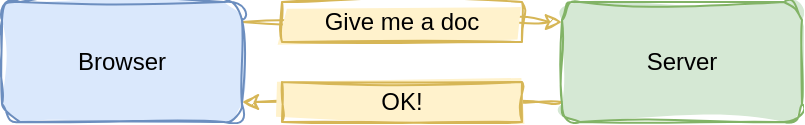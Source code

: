 <mxfile>
    <diagram id="LNM6P5PzcX6RtV_x82l9" name="Page-1">
        <mxGraphModel dx="863" dy="337" grid="1" gridSize="10" guides="1" tooltips="1" connect="1" arrows="1" fold="1" page="1" pageScale="1" pageWidth="850" pageHeight="1100" math="0" shadow="0">
            <root>
                <mxCell id="0"/>
                <mxCell id="1" parent="0"/>
                <mxCell id="4" style="edgeStyle=orthogonalEdgeStyle;html=1;sketch=1;curveFitting=1;jiggle=2;fillColor=#fff2cc;strokeColor=#d6b656;" parent="1" source="2" target="3" edge="1">
                    <mxGeometry relative="1" as="geometry">
                        <Array as="points">
                            <mxPoint x="320" y="170"/>
                            <mxPoint x="320" y="170"/>
                        </Array>
                    </mxGeometry>
                </mxCell>
                <mxCell id="2" value="Browser" style="rounded=1;whiteSpace=wrap;html=1;sketch=1;curveFitting=1;jiggle=2;fillColor=#dae8fc;strokeColor=#6c8ebf;fillStyle=solid;" parent="1" vertex="1">
                    <mxGeometry x="80" y="160" width="120" height="60" as="geometry"/>
                </mxCell>
                <mxCell id="6" style="edgeStyle=orthogonalEdgeStyle;html=1;sketch=1;curveFitting=1;jiggle=2;fillColor=#fff2cc;strokeColor=#d6b656;" parent="1" source="3" target="2" edge="1">
                    <mxGeometry relative="1" as="geometry">
                        <Array as="points">
                            <mxPoint x="320" y="210"/>
                            <mxPoint x="320" y="210"/>
                        </Array>
                    </mxGeometry>
                </mxCell>
                <mxCell id="3" value="Server" style="rounded=1;whiteSpace=wrap;html=1;sketch=1;curveFitting=1;jiggle=2;fillColor=#d5e8d4;strokeColor=#82b366;fillStyle=solid;" parent="1" vertex="1">
                    <mxGeometry x="360" y="160" width="120" height="60" as="geometry"/>
                </mxCell>
                <mxCell id="7" value="Give me a doc" style="rounded=0;whiteSpace=wrap;html=1;sketch=1;curveFitting=1;jiggle=2;fillColor=#fff2cc;strokeColor=#d6b656;fillStyle=solid;" parent="1" vertex="1">
                    <mxGeometry x="220" y="160" width="120" height="20" as="geometry"/>
                </mxCell>
                <mxCell id="8" value="OK!" style="rounded=0;whiteSpace=wrap;html=1;sketch=1;curveFitting=1;jiggle=2;fillColor=#fff2cc;strokeColor=#d6b656;fillStyle=solid;" parent="1" vertex="1">
                    <mxGeometry x="220" y="200" width="120" height="20" as="geometry"/>
                </mxCell>
            </root>
        </mxGraphModel>
    </diagram>
    <diagram id="VgODFHdBfnJpJ36eYc-t" name="Page-2">
        <mxGraphModel dx="1713" dy="337" grid="1" gridSize="10" guides="1" tooltips="1" connect="1" arrows="1" fold="1" page="1" pageScale="1" pageWidth="850" pageHeight="1100" math="0" shadow="0">
            <root>
                <mxCell id="0"/>
                <mxCell id="1" parent="0"/>
                <mxCell id="WkQnjWxLYktoWhpxMdoD-39" value="Render Thread" style="rounded=1;whiteSpace=wrap;html=1;sketch=1;curveFitting=1;jiggle=2;fillColor=#dae8fc;strokeColor=#6c8ebf;fillStyle=solid;verticalAlign=top;" parent="1" vertex="1">
                    <mxGeometry x="150" y="449.97" width="330" height="160.03" as="geometry"/>
                </mxCell>
                <mxCell id="WkQnjWxLYktoWhpxMdoD-68" value="UI Thread" style="rounded=1;whiteSpace=wrap;html=1;sketch=1;curveFitting=1;jiggle=2;fillColor=#dae8fc;strokeColor=#6c8ebf;fillStyle=solid;verticalAlign=top;" parent="1" vertex="1">
                    <mxGeometry y="455" width="96.41" height="70" as="geometry"/>
                </mxCell>
                <mxCell id="WkQnjWxLYktoWhpxMdoD-71" style="edgeStyle=orthogonalEdgeStyle;curved=1;sketch=1;html=1;endArrow=classic;endFill=1;fillColor=#fff2cc;strokeColor=#d6b656;" parent="1" source="WkQnjWxLYktoWhpxMdoD-70" target="WkQnjWxLYktoWhpxMdoD-85" edge="1">
                    <mxGeometry relative="1" as="geometry"/>
                </mxCell>
                <mxCell id="WkQnjWxLYktoWhpxMdoD-74" value="" style="group;fillColor=#f5f5f5;strokeColor=#666666;sketch=1;curveFitting=1;jiggle=2;rounded=1;fontColor=#333333;fillStyle=solid;" parent="1" vertex="1" connectable="0">
                    <mxGeometry x="320" y="490" width="90" height="100" as="geometry"/>
                </mxCell>
                <mxCell id="WkQnjWxLYktoWhpxMdoD-70" value="" style="rounded=1;whiteSpace=wrap;html=1;sketch=1;curveFitting=1;jiggle=2;fillColor=none;strokeColor=none;fillStyle=solid;container=0;" parent="WkQnjWxLYktoWhpxMdoD-74" vertex="1">
                    <mxGeometry width="90" height="100" as="geometry"/>
                </mxCell>
                <mxCell id="WkQnjWxLYktoWhpxMdoD-49" value="" style="ellipse;whiteSpace=wrap;html=1;rounded=1;sketch=1;fillStyle=solid;fillColor=#dae8fc;strokeColor=#6c8ebf;container=0;" parent="WkQnjWxLYktoWhpxMdoD-74" vertex="1">
                    <mxGeometry x="60" y="10" width="10" height="10" as="geometry"/>
                </mxCell>
                <mxCell id="WkQnjWxLYktoWhpxMdoD-50" value="" style="ellipse;whiteSpace=wrap;html=1;rounded=1;sketch=1;fillStyle=solid;fillColor=#dae8fc;strokeColor=#6c8ebf;container=0;" parent="WkQnjWxLYktoWhpxMdoD-74" vertex="1">
                    <mxGeometry x="40" y="35" width="10" height="10" as="geometry"/>
                </mxCell>
                <mxCell id="WkQnjWxLYktoWhpxMdoD-51" style="sketch=1;html=1;endArrow=none;endFill=0;fillColor=#dae8fc;strokeColor=#6c8ebf;" parent="WkQnjWxLYktoWhpxMdoD-74" source="WkQnjWxLYktoWhpxMdoD-49" target="WkQnjWxLYktoWhpxMdoD-50" edge="1">
                    <mxGeometry relative="1" as="geometry">
                        <mxPoint x="40" y="40" as="targetPoint"/>
                    </mxGeometry>
                </mxCell>
                <mxCell id="WkQnjWxLYktoWhpxMdoD-52" value="" style="ellipse;whiteSpace=wrap;html=1;rounded=1;sketch=1;fillStyle=solid;fillColor=#dae8fc;strokeColor=#6c8ebf;container=0;" parent="WkQnjWxLYktoWhpxMdoD-74" vertex="1">
                    <mxGeometry x="70" y="35" width="10" height="10" as="geometry"/>
                </mxCell>
                <mxCell id="WkQnjWxLYktoWhpxMdoD-53" style="edgeStyle=none;sketch=1;html=1;endArrow=none;endFill=0;fillColor=#dae8fc;strokeColor=#6c8ebf;" parent="WkQnjWxLYktoWhpxMdoD-74" source="WkQnjWxLYktoWhpxMdoD-49" target="WkQnjWxLYktoWhpxMdoD-52" edge="1">
                    <mxGeometry relative="1" as="geometry"/>
                </mxCell>
                <mxCell id="WkQnjWxLYktoWhpxMdoD-54" value="" style="ellipse;whiteSpace=wrap;html=1;rounded=1;sketch=1;fillStyle=solid;fillColor=#dae8fc;strokeColor=#6c8ebf;container=0;" parent="WkQnjWxLYktoWhpxMdoD-74" vertex="1">
                    <mxGeometry x="50" y="60" width="10" height="10" as="geometry"/>
                </mxCell>
                <mxCell id="WkQnjWxLYktoWhpxMdoD-55" style="edgeStyle=none;sketch=1;html=1;endArrow=none;endFill=0;fillColor=#dae8fc;strokeColor=#6c8ebf;" parent="WkQnjWxLYktoWhpxMdoD-74" source="WkQnjWxLYktoWhpxMdoD-50" target="WkQnjWxLYktoWhpxMdoD-54" edge="1">
                    <mxGeometry relative="1" as="geometry"/>
                </mxCell>
                <mxCell id="WkQnjWxLYktoWhpxMdoD-56" value="" style="ellipse;whiteSpace=wrap;html=1;rounded=1;sketch=1;fillStyle=solid;fillColor=#dae8fc;strokeColor=#6c8ebf;container=0;" parent="WkQnjWxLYktoWhpxMdoD-74" vertex="1">
                    <mxGeometry x="20" y="60" width="10" height="10" as="geometry"/>
                </mxCell>
                <mxCell id="WkQnjWxLYktoWhpxMdoD-57" style="edgeStyle=none;sketch=1;html=1;endArrow=none;endFill=0;fillColor=#dae8fc;strokeColor=#6c8ebf;" parent="WkQnjWxLYktoWhpxMdoD-74" source="WkQnjWxLYktoWhpxMdoD-50" target="WkQnjWxLYktoWhpxMdoD-56" edge="1">
                    <mxGeometry relative="1" as="geometry"/>
                </mxCell>
                <mxCell id="WkQnjWxLYktoWhpxMdoD-58" value="" style="ellipse;whiteSpace=wrap;html=1;rounded=1;sketch=1;fillStyle=solid;fillColor=#dae8fc;strokeColor=#6c8ebf;container=0;" parent="WkQnjWxLYktoWhpxMdoD-74" vertex="1">
                    <mxGeometry x="70" y="80" width="10" height="10" as="geometry"/>
                </mxCell>
                <mxCell id="WkQnjWxLYktoWhpxMdoD-59" style="edgeStyle=none;sketch=1;html=1;endArrow=none;endFill=0;fillColor=#dae8fc;strokeColor=#6c8ebf;" parent="WkQnjWxLYktoWhpxMdoD-74" source="WkQnjWxLYktoWhpxMdoD-54" target="WkQnjWxLYktoWhpxMdoD-58" edge="1">
                    <mxGeometry relative="1" as="geometry"/>
                </mxCell>
                <mxCell id="WkQnjWxLYktoWhpxMdoD-60" value="" style="ellipse;whiteSpace=wrap;html=1;rounded=1;sketch=1;fillStyle=solid;fillColor=#dae8fc;strokeColor=#6c8ebf;container=0;" parent="WkQnjWxLYktoWhpxMdoD-74" vertex="1">
                    <mxGeometry x="40" y="80" width="10" height="10" as="geometry"/>
                </mxCell>
                <mxCell id="WkQnjWxLYktoWhpxMdoD-61" style="edgeStyle=none;sketch=1;html=1;endArrow=none;endFill=0;fillColor=#dae8fc;strokeColor=#6c8ebf;" parent="WkQnjWxLYktoWhpxMdoD-74" source="WkQnjWxLYktoWhpxMdoD-56" target="WkQnjWxLYktoWhpxMdoD-60" edge="1">
                    <mxGeometry relative="1" as="geometry"/>
                </mxCell>
                <mxCell id="WkQnjWxLYktoWhpxMdoD-62" value="" style="ellipse;whiteSpace=wrap;html=1;rounded=1;sketch=1;fillStyle=solid;fillColor=#dae8fc;strokeColor=#6c8ebf;container=0;" parent="WkQnjWxLYktoWhpxMdoD-74" vertex="1">
                    <mxGeometry x="10" y="80" width="10" height="10" as="geometry"/>
                </mxCell>
                <mxCell id="WkQnjWxLYktoWhpxMdoD-63" style="edgeStyle=none;sketch=1;html=1;endArrow=none;endFill=0;fillColor=#dae8fc;strokeColor=#6c8ebf;" parent="WkQnjWxLYktoWhpxMdoD-74" source="WkQnjWxLYktoWhpxMdoD-56" target="WkQnjWxLYktoWhpxMdoD-62" edge="1">
                    <mxGeometry relative="1" as="geometry"/>
                </mxCell>
                <mxCell id="WkQnjWxLYktoWhpxMdoD-78" style="edgeStyle=orthogonalEdgeStyle;curved=1;sketch=1;html=1;endArrow=classic;endFill=1;fillColor=#fff2cc;strokeColor=#d6b656;" parent="1" source="WkQnjWxLYktoWhpxMdoD-77" target="WkQnjWxLYktoWhpxMdoD-115" edge="1">
                    <mxGeometry relative="1" as="geometry">
                        <mxPoint x="510" y="375" as="targetPoint"/>
                    </mxGeometry>
                </mxCell>
                <mxCell id="WkQnjWxLYktoWhpxMdoD-77" value="" style="shape=umlActor;verticalLabelPosition=bottom;verticalAlign=top;html=1;outlineConnect=0;rounded=1;sketch=1;fillStyle=solid;strokeColor=#b85450;fillColor=#f8cecc;" parent="1" vertex="1">
                    <mxGeometry x="-60" y="462.5" width="30" height="60" as="geometry"/>
                </mxCell>
                <mxCell id="WkQnjWxLYktoWhpxMdoD-38" style="edgeStyle=orthogonalEdgeStyle;sketch=1;html=1;endArrow=classic;endFill=1;curved=1;fillColor=#e1d5e7;strokeColor=#9673a6;strokeWidth=2;" parent="1" source="WkQnjWxLYktoWhpxMdoD-39" target="WkQnjWxLYktoWhpxMdoD-39" edge="1">
                    <mxGeometry relative="1" as="geometry">
                        <Array as="points">
                            <mxPoint x="510" y="480"/>
                            <mxPoint x="510" y="420"/>
                            <mxPoint x="440" y="420"/>
                        </Array>
                        <mxPoint x="332.5" y="659.97" as="sourcePoint"/>
                        <mxPoint x="502.5" y="519.97" as="targetPoint"/>
                    </mxGeometry>
                </mxCell>
                <mxCell id="WkQnjWxLYktoWhpxMdoD-75" style="edgeStyle=orthogonalEdgeStyle;curved=1;sketch=1;html=1;endArrow=classic;endFill=1;fillColor=#fff2cc;strokeColor=#d6b656;" parent="1" source="WkQnjWxLYktoWhpxMdoD-115" target="WkQnjWxLYktoWhpxMdoD-82" edge="1">
                    <mxGeometry relative="1" as="geometry">
                        <Array as="points">
                            <mxPoint x="120" y="500"/>
                            <mxPoint x="120" y="560"/>
                        </Array>
                    </mxGeometry>
                </mxCell>
                <mxCell id="WkQnjWxLYktoWhpxMdoD-84" style="edgeStyle=orthogonalEdgeStyle;curved=1;sketch=1;html=1;endArrow=classic;endFill=1;fillColor=#fff2cc;strokeColor=#d6b656;" parent="1" source="WkQnjWxLYktoWhpxMdoD-82" target="WkQnjWxLYktoWhpxMdoD-70" edge="1">
                    <mxGeometry relative="1" as="geometry"/>
                </mxCell>
                <mxCell id="WkQnjWxLYktoWhpxMdoD-82" value="" style="shape=cylinder3;whiteSpace=wrap;html=1;boundedLbl=1;backgroundOutline=1;size=15;rounded=1;fillStyle=solid;fillColor=#d5e8d4;rotation=-90;sketch=1;curveFitting=1;jiggle=2;strokeColor=#82b366;" parent="1" vertex="1">
                    <mxGeometry x="206.58" y="476.55" width="45" height="126.87" as="geometry"/>
                </mxCell>
                <mxCell id="WkQnjWxLYktoWhpxMdoD-83" value="Queue" style="rounded=0;whiteSpace=wrap;html=1;sketch=1;fillStyle=solid;fillColor=#d5e8d4;strokeColor=none;" parent="1" vertex="1">
                    <mxGeometry x="200" y="525" width="80" height="30" as="geometry"/>
                </mxCell>
                <mxCell id="WkQnjWxLYktoWhpxMdoD-85" value="GPU Thread" style="rounded=1;whiteSpace=wrap;html=1;sketch=1;curveFitting=1;jiggle=2;fillColor=#dae8fc;strokeColor=#6c8ebf;fillStyle=solid;verticalAlign=middle;" parent="1" vertex="1">
                    <mxGeometry x="530" y="519.98" width="90" height="40" as="geometry"/>
                </mxCell>
                <mxCell id="WkQnjWxLYktoWhpxMdoD-65" value="Render" style="rounded=1;whiteSpace=wrap;html=1;sketch=1;fillStyle=solid;fillColor=#fff2cc;strokeColor=#d6b656;" parent="1" vertex="1">
                    <mxGeometry x="430" y="530" width="75" height="20" as="geometry"/>
                </mxCell>
                <mxCell id="WkQnjWxLYktoWhpxMdoD-94" style="edgeStyle=orthogonalEdgeStyle;sketch=1;html=1;endArrow=classic;endFill=1;curved=1;fillColor=#e1d5e7;strokeColor=#9673a6;strokeWidth=2;" parent="1" source="WkQnjWxLYktoWhpxMdoD-85" target="WkQnjWxLYktoWhpxMdoD-85" edge="1">
                    <mxGeometry relative="1" as="geometry">
                        <Array as="points">
                            <mxPoint x="630" y="540"/>
                            <mxPoint x="630" y="500"/>
                            <mxPoint x="590" y="500"/>
                        </Array>
                        <mxPoint x="590" y="549.98" as="sourcePoint"/>
                        <mxPoint x="550" y="519.95" as="targetPoint"/>
                    </mxGeometry>
                </mxCell>
                <mxCell id="WkQnjWxLYktoWhpxMdoD-115" value="event" style="rounded=1;whiteSpace=wrap;html=1;sketch=1;fillStyle=solid;fillColor=#f5f5f5;strokeColor=#666666;fontColor=#333333;" parent="1" vertex="1">
                    <mxGeometry x="16.41" y="482.5" width="71.88" height="20" as="geometry"/>
                </mxCell>
                <mxCell id="WkQnjWxLYktoWhpxMdoD-118" value="task" style="rounded=1;whiteSpace=wrap;html=1;sketch=1;fillStyle=solid;fillColor=#f5f5f5;strokeColor=#666666;fontColor=#333333;" parent="1" vertex="1">
                    <mxGeometry x="174.39" y="550" width="32.19" height="20" as="geometry"/>
                </mxCell>
                <mxCell id="WkQnjWxLYktoWhpxMdoD-120" value="task" style="rounded=1;whiteSpace=wrap;html=1;sketch=1;fillStyle=solid;fillColor=#f5f5f5;strokeColor=#666666;fontColor=#333333;" parent="1" vertex="1">
                    <mxGeometry x="212.98" y="550" width="32.19" height="20" as="geometry"/>
                </mxCell>
                <mxCell id="WkQnjWxLYktoWhpxMdoD-121" value="task" style="rounded=1;whiteSpace=wrap;html=1;sketch=1;fillStyle=solid;fillColor=#f5f5f5;strokeColor=#666666;fontColor=#333333;" parent="1" vertex="1">
                    <mxGeometry x="251.58" y="550" width="32.19" height="20" as="geometry"/>
                </mxCell>
                <mxCell id="WkQnjWxLYktoWhpxMdoD-122" value="Network Thread" style="rounded=1;whiteSpace=wrap;html=1;sketch=1;curveFitting=1;jiggle=2;fillColor=#dae8fc;strokeColor=#6c8ebf;fillStyle=solid;verticalAlign=top;" parent="1" vertex="1">
                    <mxGeometry x="-13.05" y="565.0" width="122.5" height="60" as="geometry"/>
                </mxCell>
                <mxCell id="WkQnjWxLYktoWhpxMdoD-123" value="event" style="rounded=1;whiteSpace=wrap;html=1;sketch=1;fillStyle=solid;fillColor=#f5f5f5;strokeColor=#666666;fontColor=#333333;" parent="1" vertex="1">
                    <mxGeometry x="-2.74" y="594.97" width="102.19" height="20" as="geometry"/>
                </mxCell>
                <mxCell id="WkQnjWxLYktoWhpxMdoD-124" style="edgeStyle=orthogonalEdgeStyle;curved=1;sketch=1;html=1;strokeWidth=1;endArrow=classic;endFill=1;fillColor=#fff2cc;strokeColor=#d6b656;" parent="1" source="WkQnjWxLYktoWhpxMdoD-123" target="WkQnjWxLYktoWhpxMdoD-82" edge="1">
                    <mxGeometry relative="1" as="geometry">
                        <Array as="points">
                            <mxPoint x="130" y="610"/>
                            <mxPoint x="130" y="560"/>
                        </Array>
                    </mxGeometry>
                </mxCell>
                <mxCell id="WkQnjWxLYktoWhpxMdoD-127" style="edgeStyle=orthogonalEdgeStyle;sketch=1;html=1;endArrow=classic;endFill=1;curved=1;fillColor=#e1d5e7;strokeColor=#9673a6;strokeWidth=2;" parent="1" source="WkQnjWxLYktoWhpxMdoD-68" target="WkQnjWxLYktoWhpxMdoD-68" edge="1">
                    <mxGeometry relative="1" as="geometry">
                        <Array as="points">
                            <mxPoint x="120" y="483"/>
                            <mxPoint x="120" y="430"/>
                            <mxPoint x="60" y="430"/>
                        </Array>
                        <mxPoint x="100" y="482.5" as="sourcePoint"/>
                        <mxPoint x="60" y="452.47" as="targetPoint"/>
                    </mxGeometry>
                </mxCell>
                <mxCell id="WkQnjWxLYktoWhpxMdoD-128" style="edgeStyle=orthogonalEdgeStyle;sketch=1;html=1;endArrow=classic;endFill=1;curved=1;fillColor=#e1d5e7;strokeColor=#9673a6;strokeWidth=2;" parent="1" source="WkQnjWxLYktoWhpxMdoD-122" target="WkQnjWxLYktoWhpxMdoD-122" edge="1">
                    <mxGeometry relative="1" as="geometry">
                        <Array as="points">
                            <mxPoint x="120" y="580"/>
                            <mxPoint x="120" y="542"/>
                            <mxPoint x="80" y="542"/>
                        </Array>
                        <mxPoint x="96.41" y="594.97" as="sourcePoint"/>
                        <mxPoint x="60" y="566.97" as="targetPoint"/>
                    </mxGeometry>
                </mxCell>
            </root>
        </mxGraphModel>
    </diagram>
    <diagram id="T4AhUFLhOno82xi8LcD4" name="Page-3">
        <mxGraphModel dx="595" dy="232" grid="1" gridSize="10" guides="1" tooltips="1" connect="1" arrows="1" fold="1" page="1" pageScale="1" pageWidth="850" pageHeight="1100" math="0" shadow="0">
            <root>
                <mxCell id="0"/>
                <mxCell id="1" parent="0"/>
                <mxCell id="P5WHXRzJVsFPviINSVoN-2" value="Browser" style="rounded=1;whiteSpace=wrap;html=1;sketch=1;curveFitting=1;jiggle=2;fillColor=#dae8fc;strokeColor=#6c8ebf;fillStyle=solid;" parent="1" vertex="1">
                    <mxGeometry x="80" y="160" width="120" height="60" as="geometry"/>
                </mxCell>
                <mxCell id="P5WHXRzJVsFPviINSVoN-4" value="Server" style="rounded=1;whiteSpace=wrap;html=1;sketch=1;curveFitting=1;jiggle=2;fillColor=#d5e8d4;strokeColor=#82b366;fillStyle=solid;verticalAlign=top;" parent="1" vertex="1">
                    <mxGeometry x="360" y="130" width="190" height="100" as="geometry"/>
                </mxCell>
                <mxCell id="P5WHXRzJVsFPviINSVoN-11" style="edgeStyle=orthogonalEdgeStyle;curved=1;sketch=1;html=1;strokeWidth=1;endArrow=classic;endFill=1;fillColor=#e1d5e7;strokeColor=#9673a6;" parent="1" source="P5WHXRzJVsFPviINSVoN-12" target="P5WHXRzJVsFPviINSVoN-7" edge="1">
                    <mxGeometry relative="1" as="geometry">
                        <Array as="points">
                            <mxPoint x="500" y="180"/>
                        </Array>
                    </mxGeometry>
                </mxCell>
                <mxCell id="P5WHXRzJVsFPviINSVoN-7" value="File System" style="rounded=1;whiteSpace=wrap;html=1;sketch=1;curveFitting=1;jiggle=2;fillColor=#d5e8d4;strokeColor=#82b366;fillStyle=solid;" parent="1" vertex="1">
                    <mxGeometry x="620" y="130" width="50" height="100" as="geometry"/>
                </mxCell>
                <mxCell id="P5WHXRzJVsFPviINSVoN-8" value="CGI" style="rounded=1;whiteSpace=wrap;html=1;sketch=1;curveFitting=1;jiggle=2;fillColor=#f5f5f5;strokeColor=#666666;fillStyle=solid;fontColor=#333333;" parent="1" vertex="1">
                    <mxGeometry x="370" y="150" width="40" height="75" as="geometry"/>
                </mxCell>
                <mxCell id="P5WHXRzJVsFPviINSVoN-1" style="edgeStyle=orthogonalEdgeStyle;html=1;sketch=1;curveFitting=1;jiggle=2;fillColor=#fff2cc;strokeColor=#d6b656;" parent="1" source="P5WHXRzJVsFPviINSVoN-2" target="P5WHXRzJVsFPviINSVoN-8" edge="1">
                    <mxGeometry relative="1" as="geometry">
                        <Array as="points">
                            <mxPoint x="360" y="170"/>
                            <mxPoint x="360" y="170"/>
                        </Array>
                    </mxGeometry>
                </mxCell>
                <mxCell id="P5WHXRzJVsFPviINSVoN-3" style="edgeStyle=orthogonalEdgeStyle;html=1;sketch=1;curveFitting=1;jiggle=2;fillColor=#fff2cc;strokeColor=#d6b656;" parent="1" source="P5WHXRzJVsFPviINSVoN-8" target="P5WHXRzJVsFPviINSVoN-2" edge="1">
                    <mxGeometry relative="1" as="geometry">
                        <Array as="points">
                            <mxPoint x="240" y="213"/>
                            <mxPoint x="240" y="213"/>
                        </Array>
                    </mxGeometry>
                </mxCell>
                <mxCell id="P5WHXRzJVsFPviINSVoN-9" style="edgeStyle=orthogonalEdgeStyle;curved=1;sketch=1;html=1;strokeWidth=1;endArrow=classic;endFill=1;fillColor=#e1d5e7;strokeColor=#9673a6;" parent="1" source="P5WHXRzJVsFPviINSVoN-8" target="P5WHXRzJVsFPviINSVoN-12" edge="1">
                    <mxGeometry relative="1" as="geometry">
                        <mxPoint x="450" y="250" as="targetPoint"/>
                        <Array as="points">
                            <mxPoint x="420" y="175"/>
                            <mxPoint x="420" y="175"/>
                        </Array>
                    </mxGeometry>
                </mxCell>
                <mxCell id="P5WHXRzJVsFPviINSVoN-6" value="OK!" style="rounded=0;whiteSpace=wrap;html=1;sketch=1;curveFitting=1;jiggle=2;fillColor=#fff2cc;strokeColor=#d6b656;fillStyle=solid;" parent="1" vertex="1">
                    <mxGeometry x="220" y="200" width="120" height="20" as="geometry"/>
                </mxCell>
                <mxCell id="P5WHXRzJVsFPviINSVoN-5" value="Give me a doc" style="rounded=0;whiteSpace=wrap;html=1;sketch=1;curveFitting=1;jiggle=2;fillColor=#fff2cc;strokeColor=#d6b656;fillStyle=solid;" parent="1" vertex="1">
                    <mxGeometry x="220" y="160" width="120" height="20" as="geometry"/>
                </mxCell>
                <mxCell id="P5WHXRzJVsFPviINSVoN-12" value="perl &lt;br&gt;c++&lt;br&gt;&amp;nbsp;java&lt;br&gt;&amp;nbsp;shell" style="rounded=1;whiteSpace=wrap;html=1;sketch=1;curveFitting=1;jiggle=2;fillColor=#f5f5f5;strokeColor=#666666;fillStyle=solid;fontColor=#333333;" parent="1" vertex="1">
                    <mxGeometry x="490" y="150" width="50" height="70" as="geometry"/>
                </mxCell>
                <mxCell id="GakJRxS2InnoLYVHhaYQ-1" value="exec" style="rounded=0;whiteSpace=wrap;html=1;sketch=1;curveFitting=1;jiggle=2;fillColor=#e1d5e7;strokeColor=#9673a6;fillStyle=solid;" vertex="1" parent="1">
                    <mxGeometry x="420" y="160" width="40" height="20" as="geometry"/>
                </mxCell>
                <mxCell id="GakJRxS2InnoLYVHhaYQ-3" style="edgeStyle=orthogonalEdgeStyle;curved=1;sketch=1;html=1;strokeWidth=1;endArrow=classic;endFill=1;fillColor=#e1d5e7;strokeColor=#9673a6;" edge="1" parent="1" source="P5WHXRzJVsFPviINSVoN-12" target="P5WHXRzJVsFPviINSVoN-8">
                    <mxGeometry relative="1" as="geometry">
                        <Array as="points">
                            <mxPoint x="450" y="200"/>
                            <mxPoint x="450" y="200"/>
                        </Array>
                        <mxPoint x="540" y="195" as="sourcePoint"/>
                        <mxPoint x="590" y="195" as="targetPoint"/>
                    </mxGeometry>
                </mxCell>
                <mxCell id="GakJRxS2InnoLYVHhaYQ-4" value="compose" style="rounded=0;whiteSpace=wrap;html=1;sketch=1;curveFitting=1;jiggle=2;fillColor=#e1d5e7;strokeColor=#9673a6;fillStyle=solid;" vertex="1" parent="1">
                    <mxGeometry x="425" y="190" width="55" height="20" as="geometry"/>
                </mxCell>
                <mxCell id="GakJRxS2InnoLYVHhaYQ-5" value="read" style="rounded=0;whiteSpace=wrap;html=1;sketch=1;curveFitting=1;jiggle=2;fillColor=#e1d5e7;strokeColor=#9673a6;fillStyle=solid;" vertex="1" parent="1">
                    <mxGeometry x="550" y="177.5" width="55" height="20" as="geometry"/>
                </mxCell>
            </root>
        </mxGraphModel>
    </diagram>
    <diagram id="yFNTWd3W0hQ-gUNkfXd4" name="Page-4">
        <mxGraphModel dx="863" dy="337" grid="1" gridSize="10" guides="1" tooltips="1" connect="1" arrows="1" fold="1" page="1" pageScale="1" pageWidth="850" pageHeight="1100" math="0" shadow="0">
            <root>
                <mxCell id="0"/>
                <mxCell id="1" parent="0"/>
                <mxCell id="kH616te_Trx6RcRLmQu2-1" value="Browser" style="rounded=1;whiteSpace=wrap;html=1;sketch=1;curveFitting=1;jiggle=2;fillColor=#dae8fc;strokeColor=#6c8ebf;fillStyle=solid;" parent="1" vertex="1">
                    <mxGeometry x="80" y="160" width="120" height="60" as="geometry"/>
                </mxCell>
                <mxCell id="kH616te_Trx6RcRLmQu2-2" value="Server" style="rounded=1;whiteSpace=wrap;html=1;sketch=1;curveFitting=1;jiggle=2;fillColor=#d5e8d4;strokeColor=#82b366;fillStyle=solid;verticalAlign=top;" parent="1" vertex="1">
                    <mxGeometry x="360" y="130" width="230" height="130" as="geometry"/>
                </mxCell>
                <mxCell id="3xOYpIA9WgBP4cpjj3es-1" style="edgeStyle=orthogonalEdgeStyle;html=1;sketch=1;curveFitting=1;jiggle=2;fillColor=#e1d5e7;strokeColor=#9673a6;" edge="1" parent="1" source="kH616te_Trx6RcRLmQu2-5" target="kH616te_Trx6RcRLmQu2-11">
                    <mxGeometry relative="1" as="geometry">
                        <Array as="points">
                            <mxPoint x="440" y="165"/>
                            <mxPoint x="440" y="165"/>
                        </Array>
                    </mxGeometry>
                </mxCell>
                <mxCell id="kH616te_Trx6RcRLmQu2-5" value="Contoller" style="rounded=1;whiteSpace=wrap;html=1;sketch=1;curveFitting=1;jiggle=2;fillColor=#f5f5f5;strokeColor=#666666;fillStyle=solid;fontColor=#333333;" parent="1" vertex="1">
                    <mxGeometry x="370" y="150" width="60" height="70" as="geometry"/>
                </mxCell>
                <mxCell id="kH616te_Trx6RcRLmQu2-6" style="edgeStyle=orthogonalEdgeStyle;html=1;sketch=1;curveFitting=1;jiggle=2;fillColor=#fff2cc;strokeColor=#d6b656;" parent="1" source="kH616te_Trx6RcRLmQu2-1" target="kH616te_Trx6RcRLmQu2-5" edge="1">
                    <mxGeometry relative="1" as="geometry">
                        <Array as="points">
                            <mxPoint x="330" y="170"/>
                            <mxPoint x="330" y="170"/>
                        </Array>
                    </mxGeometry>
                </mxCell>
                <mxCell id="kH616te_Trx6RcRLmQu2-7" style="edgeStyle=orthogonalEdgeStyle;html=1;sketch=1;curveFitting=1;jiggle=2;fillColor=#fff2cc;strokeColor=#d6b656;" parent="1" source="kH616te_Trx6RcRLmQu2-5" target="kH616te_Trx6RcRLmQu2-1" edge="1">
                    <mxGeometry relative="1" as="geometry">
                        <Array as="points">
                            <mxPoint x="240" y="210"/>
                            <mxPoint x="240" y="210"/>
                        </Array>
                    </mxGeometry>
                </mxCell>
                <mxCell id="kH616te_Trx6RcRLmQu2-9" value="OK!" style="rounded=0;whiteSpace=wrap;html=1;sketch=1;curveFitting=1;jiggle=2;fillColor=#fff2cc;strokeColor=#d6b656;fillStyle=solid;" parent="1" vertex="1">
                    <mxGeometry x="220" y="200" width="120" height="20" as="geometry"/>
                </mxCell>
                <mxCell id="kH616te_Trx6RcRLmQu2-10" value="Give me a doc" style="rounded=0;whiteSpace=wrap;html=1;sketch=1;curveFitting=1;jiggle=2;fillColor=#fff2cc;strokeColor=#d6b656;fillStyle=solid;" parent="1" vertex="1">
                    <mxGeometry x="220" y="160" width="120" height="20" as="geometry"/>
                </mxCell>
                <mxCell id="3xOYpIA9WgBP4cpjj3es-4" style="edgeStyle=orthogonalEdgeStyle;sketch=1;html=1;fillColor=#e1d5e7;strokeColor=#9673a6;" edge="1" parent="1" source="kH616te_Trx6RcRLmQu2-11" target="kH616te_Trx6RcRLmQu2-12">
                    <mxGeometry relative="1" as="geometry">
                        <Array as="points">
                            <mxPoint x="555" y="180"/>
                            <mxPoint x="430" y="180"/>
                            <mxPoint x="430" y="200"/>
                            <mxPoint x="555" y="200"/>
                        </Array>
                    </mxGeometry>
                </mxCell>
                <mxCell id="kH616te_Trx6RcRLmQu2-11" value="Model" style="rounded=1;whiteSpace=wrap;html=1;sketch=1;curveFitting=1;jiggle=2;fillColor=#f5f5f5;strokeColor=#666666;fillStyle=solid;fontColor=#333333;" parent="1" vertex="1">
                    <mxGeometry x="530" y="142.5" width="50" height="30" as="geometry"/>
                </mxCell>
                <mxCell id="kH616te_Trx6RcRLmQu2-12" value="View" style="rounded=1;whiteSpace=wrap;html=1;sketch=1;curveFitting=1;jiggle=2;fillColor=#f5f5f5;strokeColor=#666666;fillStyle=solid;fontColor=#333333;" parent="1" vertex="1">
                    <mxGeometry x="530" y="220" width="50" height="30" as="geometry"/>
                </mxCell>
                <mxCell id="kH616te_Trx6RcRLmQu2-14" value="DB" style="shape=datastore;whiteSpace=wrap;html=1;rounded=1;sketch=1;fillStyle=solid;strokeColor=#82b366;fillColor=#d5e8d4;" parent="1" vertex="1">
                    <mxGeometry x="650" y="127.5" width="60" height="60" as="geometry"/>
                </mxCell>
                <mxCell id="3xOYpIA9WgBP4cpjj3es-2" style="edgeStyle=orthogonalEdgeStyle;html=1;sketch=1;curveFitting=1;jiggle=2;fillColor=#e1d5e7;strokeColor=#9673a6;" edge="1" parent="1" source="kH616te_Trx6RcRLmQu2-12" target="kH616te_Trx6RcRLmQu2-5">
                    <mxGeometry relative="1" as="geometry">
                        <mxPoint x="440" y="175" as="sourcePoint"/>
                        <mxPoint x="490" y="175" as="targetPoint"/>
                        <Array as="points">
                            <mxPoint x="400" y="240"/>
                        </Array>
                    </mxGeometry>
                </mxCell>
                <mxCell id="3xOYpIA9WgBP4cpjj3es-3" value="manipulate" style="rounded=0;whiteSpace=wrap;html=1;sketch=1;curveFitting=1;jiggle=2;fillColor=#e1d5e7;strokeColor=#9673a6;fillStyle=solid;" vertex="1" parent="1">
                    <mxGeometry x="445" y="157.5" width="65" height="15" as="geometry"/>
                </mxCell>
                <mxCell id="3xOYpIA9WgBP4cpjj3es-5" value="generate" style="rounded=0;whiteSpace=wrap;html=1;sketch=1;curveFitting=1;jiggle=2;fillColor=#e1d5e7;strokeColor=#9673a6;fillStyle=solid;" vertex="1" parent="1">
                    <mxGeometry x="485" y="182.5" width="55" height="15" as="geometry"/>
                </mxCell>
                <mxCell id="kH616te_Trx6RcRLmQu2-15" style="edgeStyle=orthogonalEdgeStyle;curved=1;sketch=1;html=1;strokeWidth=1;endArrow=classic;endFill=1;fillColor=#e1d5e7;strokeColor=#9673a6;" parent="1" source="kH616te_Trx6RcRLmQu2-11" target="kH616te_Trx6RcRLmQu2-14" edge="1">
                    <mxGeometry relative="1" as="geometry">
                        <mxPoint x="600" y="180" as="sourcePoint"/>
                    </mxGeometry>
                </mxCell>
                <mxCell id="3xOYpIA9WgBP4cpjj3es-8" value="CRUD" style="rounded=0;whiteSpace=wrap;html=1;sketch=1;curveFitting=1;jiggle=2;fillColor=#e1d5e7;strokeColor=#9673a6;fillStyle=solid;" vertex="1" parent="1">
                    <mxGeometry x="590" y="150" width="40" height="15" as="geometry"/>
                </mxCell>
                <mxCell id="3xOYpIA9WgBP4cpjj3es-12" value="return" style="rounded=0;whiteSpace=wrap;html=1;sketch=1;curveFitting=1;jiggle=2;fillColor=#e1d5e7;strokeColor=#9673a6;fillStyle=solid;" vertex="1" parent="1">
                    <mxGeometry x="430" y="235" width="55" height="15" as="geometry"/>
                </mxCell>
            </root>
        </mxGraphModel>
    </diagram>
    <diagram id="Zhfu0MhyqaMdSIVd3gGf" name="Page-9">
        <mxGraphModel dx="719" dy="281" grid="1" gridSize="10" guides="1" tooltips="1" connect="1" arrows="1" fold="1" page="1" pageScale="1" pageWidth="850" pageHeight="1100" math="0" shadow="0">
            <root>
                <mxCell id="0"/>
                <mxCell id="1" parent="0"/>
                <mxCell id="YfiYyZgXhgQEPwwtKmts-1" value="Browser" style="rounded=1;whiteSpace=wrap;html=1;sketch=1;curveFitting=1;jiggle=2;fillColor=#dae8fc;strokeColor=#6c8ebf;fillStyle=solid;" vertex="1" parent="1">
                    <mxGeometry x="80" y="160" width="120" height="60" as="geometry"/>
                </mxCell>
                <mxCell id="YfiYyZgXhgQEPwwtKmts-2" value="Web Server" style="rounded=1;whiteSpace=wrap;html=1;sketch=1;curveFitting=1;jiggle=2;fillColor=#d5e8d4;strokeColor=#82b366;fillStyle=solid;verticalAlign=top;" vertex="1" parent="1">
                    <mxGeometry x="360" y="130" width="230" height="130" as="geometry"/>
                </mxCell>
                <mxCell id="YfiYyZgXhgQEPwwtKmts-3" style="edgeStyle=orthogonalEdgeStyle;html=1;sketch=1;curveFitting=1;jiggle=2;fillColor=#e1d5e7;strokeColor=#9673a6;" edge="1" parent="1" source="YfiYyZgXhgQEPwwtKmts-4" target="YfiYyZgXhgQEPwwtKmts-10">
                    <mxGeometry relative="1" as="geometry">
                        <Array as="points">
                            <mxPoint x="440" y="165"/>
                            <mxPoint x="440" y="165"/>
                        </Array>
                    </mxGeometry>
                </mxCell>
                <mxCell id="YfiYyZgXhgQEPwwtKmts-4" value="Contoller" style="rounded=1;whiteSpace=wrap;html=1;sketch=1;curveFitting=1;jiggle=2;fillColor=#f5f5f5;strokeColor=#666666;fillStyle=solid;fontColor=#333333;" vertex="1" parent="1">
                    <mxGeometry x="370" y="150" width="60" height="70" as="geometry"/>
                </mxCell>
                <mxCell id="YfiYyZgXhgQEPwwtKmts-5" style="edgeStyle=orthogonalEdgeStyle;html=1;sketch=1;curveFitting=1;jiggle=2;fillColor=#fff2cc;strokeColor=#d6b656;" edge="1" parent="1" source="YfiYyZgXhgQEPwwtKmts-1" target="YfiYyZgXhgQEPwwtKmts-4">
                    <mxGeometry relative="1" as="geometry">
                        <Array as="points">
                            <mxPoint x="330" y="170"/>
                            <mxPoint x="330" y="170"/>
                        </Array>
                    </mxGeometry>
                </mxCell>
                <mxCell id="YfiYyZgXhgQEPwwtKmts-6" style="edgeStyle=orthogonalEdgeStyle;html=1;sketch=1;curveFitting=1;jiggle=2;fillColor=#fff2cc;strokeColor=#d6b656;" edge="1" parent="1" source="YfiYyZgXhgQEPwwtKmts-4" target="YfiYyZgXhgQEPwwtKmts-1">
                    <mxGeometry relative="1" as="geometry">
                        <Array as="points">
                            <mxPoint x="240" y="210"/>
                            <mxPoint x="240" y="210"/>
                        </Array>
                    </mxGeometry>
                </mxCell>
                <mxCell id="YfiYyZgXhgQEPwwtKmts-7" value="OK!" style="rounded=0;whiteSpace=wrap;html=1;sketch=1;curveFitting=1;jiggle=2;fillColor=#fff2cc;strokeColor=#d6b656;fillStyle=solid;" vertex="1" parent="1">
                    <mxGeometry x="220" y="200" width="120" height="20" as="geometry"/>
                </mxCell>
                <mxCell id="YfiYyZgXhgQEPwwtKmts-8" value="Give me a doc" style="rounded=0;whiteSpace=wrap;html=1;sketch=1;curveFitting=1;jiggle=2;fillColor=#fff2cc;strokeColor=#d6b656;fillStyle=solid;" vertex="1" parent="1">
                    <mxGeometry x="220" y="160" width="120" height="20" as="geometry"/>
                </mxCell>
                <mxCell id="YfiYyZgXhgQEPwwtKmts-9" style="edgeStyle=orthogonalEdgeStyle;sketch=1;html=1;fillColor=#e1d5e7;strokeColor=#9673a6;" edge="1" parent="1" source="YfiYyZgXhgQEPwwtKmts-10" target="YfiYyZgXhgQEPwwtKmts-11">
                    <mxGeometry relative="1" as="geometry">
                        <Array as="points">
                            <mxPoint x="555" y="180"/>
                            <mxPoint x="430" y="180"/>
                            <mxPoint x="430" y="200"/>
                            <mxPoint x="555" y="200"/>
                        </Array>
                    </mxGeometry>
                </mxCell>
                <mxCell id="YfiYyZgXhgQEPwwtKmts-10" value="Model" style="rounded=1;whiteSpace=wrap;html=1;sketch=1;curveFitting=1;jiggle=2;fillColor=#f5f5f5;strokeColor=#666666;fillStyle=solid;fontColor=#333333;" vertex="1" parent="1">
                    <mxGeometry x="530" y="142.5" width="50" height="30" as="geometry"/>
                </mxCell>
                <mxCell id="YfiYyZgXhgQEPwwtKmts-11" value="View" style="rounded=1;whiteSpace=wrap;html=1;sketch=1;curveFitting=1;jiggle=2;fillColor=#f5f5f5;strokeColor=#666666;fillStyle=solid;fontColor=#333333;" vertex="1" parent="1">
                    <mxGeometry x="530" y="220" width="50" height="30" as="geometry"/>
                </mxCell>
                <mxCell id="YfiYyZgXhgQEPwwtKmts-12" value="DB" style="shape=datastore;whiteSpace=wrap;html=1;rounded=1;sketch=1;fillStyle=solid;strokeColor=#82b366;fillColor=#d5e8d4;" vertex="1" parent="1">
                    <mxGeometry x="650" y="127.5" width="60" height="60" as="geometry"/>
                </mxCell>
                <mxCell id="YfiYyZgXhgQEPwwtKmts-13" style="edgeStyle=orthogonalEdgeStyle;html=1;sketch=1;curveFitting=1;jiggle=2;fillColor=#e1d5e7;strokeColor=#9673a6;" edge="1" parent="1" source="YfiYyZgXhgQEPwwtKmts-11" target="YfiYyZgXhgQEPwwtKmts-4">
                    <mxGeometry relative="1" as="geometry">
                        <mxPoint x="440" y="175" as="sourcePoint"/>
                        <mxPoint x="490" y="175" as="targetPoint"/>
                        <Array as="points">
                            <mxPoint x="400" y="240"/>
                        </Array>
                    </mxGeometry>
                </mxCell>
                <mxCell id="YfiYyZgXhgQEPwwtKmts-14" value="manipulate" style="rounded=0;whiteSpace=wrap;html=1;sketch=1;curveFitting=1;jiggle=2;fillColor=#e1d5e7;strokeColor=#9673a6;fillStyle=solid;" vertex="1" parent="1">
                    <mxGeometry x="445" y="157.5" width="65" height="15" as="geometry"/>
                </mxCell>
                <mxCell id="YfiYyZgXhgQEPwwtKmts-15" value="generate" style="rounded=0;whiteSpace=wrap;html=1;sketch=1;curveFitting=1;jiggle=2;fillColor=#e1d5e7;strokeColor=#9673a6;fillStyle=solid;" vertex="1" parent="1">
                    <mxGeometry x="485" y="182.5" width="55" height="15" as="geometry"/>
                </mxCell>
                <mxCell id="YfiYyZgXhgQEPwwtKmts-16" style="edgeStyle=orthogonalEdgeStyle;curved=1;sketch=1;html=1;strokeWidth=1;endArrow=classic;endFill=1;fillColor=#e1d5e7;strokeColor=#9673a6;" edge="1" parent="1" source="YfiYyZgXhgQEPwwtKmts-10" target="YfiYyZgXhgQEPwwtKmts-12">
                    <mxGeometry relative="1" as="geometry">
                        <mxPoint x="600" y="180" as="sourcePoint"/>
                    </mxGeometry>
                </mxCell>
                <mxCell id="YfiYyZgXhgQEPwwtKmts-17" value="CRUD" style="rounded=0;whiteSpace=wrap;html=1;sketch=1;curveFitting=1;jiggle=2;fillColor=#e1d5e7;strokeColor=#9673a6;fillStyle=solid;" vertex="1" parent="1">
                    <mxGeometry x="590" y="150" width="40" height="15" as="geometry"/>
                </mxCell>
                <mxCell id="YfiYyZgXhgQEPwwtKmts-18" value="return" style="rounded=0;whiteSpace=wrap;html=1;sketch=1;curveFitting=1;jiggle=2;fillColor=#e1d5e7;strokeColor=#9673a6;fillStyle=solid;" vertex="1" parent="1">
                    <mxGeometry x="430" y="235" width="55" height="15" as="geometry"/>
                </mxCell>
                <mxCell id="YfiYyZgXhgQEPwwtKmts-19" value="Data Server" style="rounded=1;whiteSpace=wrap;html=1;sketch=1;curveFitting=1;jiggle=2;fillColor=#d5e8d4;strokeColor=#82b366;fillStyle=solid;verticalAlign=middle;" vertex="1" parent="1">
                    <mxGeometry x="80" y="280" width="120" height="40" as="geometry"/>
                </mxCell>
                <mxCell id="YfiYyZgXhgQEPwwtKmts-25" style="edgeStyle=orthogonalEdgeStyle;sketch=1;html=1;fillColor=#fff2cc;strokeColor=#d6b656;" edge="1" parent="1" source="YfiYyZgXhgQEPwwtKmts-19" target="YfiYyZgXhgQEPwwtKmts-1">
                    <mxGeometry relative="1" as="geometry">
                        <mxPoint x="130" y="230.0" as="sourcePoint"/>
                        <mxPoint x="130" y="290" as="targetPoint"/>
                        <Array as="points">
                            <mxPoint x="170" y="270"/>
                            <mxPoint x="170" y="270"/>
                        </Array>
                    </mxGeometry>
                </mxCell>
                <mxCell id="YfiYyZgXhgQEPwwtKmts-26" value="OK!" style="rounded=0;whiteSpace=wrap;html=1;sketch=1;curveFitting=1;jiggle=2;fillColor=#fff2cc;strokeColor=#d6b656;fillStyle=solid;" vertex="1" parent="1">
                    <mxGeometry x="150" y="250" width="60" height="20" as="geometry"/>
                </mxCell>
                <mxCell id="YfiYyZgXhgQEPwwtKmts-27" value="AJAX" style="rounded=1;whiteSpace=wrap;html=1;sketch=1;curveFitting=1;jiggle=2;fillColor=none;strokeColor=#b85450;fillStyle=solid;verticalAlign=bottom;" vertex="1" parent="1">
                    <mxGeometry x="40" y="210" width="200" height="140" as="geometry"/>
                </mxCell>
                <mxCell id="YfiYyZgXhgQEPwwtKmts-29" style="edgeStyle=orthogonalEdgeStyle;sketch=1;html=1;fillColor=#fff2cc;strokeColor=#d6b656;" edge="1" parent="1" source="YfiYyZgXhgQEPwwtKmts-1" target="YfiYyZgXhgQEPwwtKmts-19">
                    <mxGeometry relative="1" as="geometry">
                        <mxPoint x="180" y="290" as="sourcePoint"/>
                        <mxPoint x="180" y="230.0" as="targetPoint"/>
                        <Array as="points">
                            <mxPoint x="110" y="250"/>
                            <mxPoint x="110" y="250"/>
                        </Array>
                    </mxGeometry>
                </mxCell>
                <mxCell id="YfiYyZgXhgQEPwwtKmts-23" value="Give me data" style="rounded=0;whiteSpace=wrap;html=1;sketch=1;curveFitting=1;jiggle=2;fillColor=#fff2cc;strokeColor=#d6b656;fillStyle=solid;" vertex="1" parent="1">
                    <mxGeometry x="50" y="232.5" width="90" height="20" as="geometry"/>
                </mxCell>
            </root>
        </mxGraphModel>
    </diagram>
    <diagram id="e4kxtxYOSvKK1QZgdD58" name="Page-5">
        <mxGraphModel dx="719" dy="281" grid="1" gridSize="10" guides="1" tooltips="1" connect="1" arrows="1" fold="1" page="1" pageScale="1" pageWidth="850" pageHeight="1100" math="0" shadow="0">
            <root>
                <mxCell id="0"/>
                <mxCell id="1" parent="0"/>
                <mxCell id="2Bjr2uXdAos7gRiqIqDr-1" value="Browser&lt;br&gt;(App)" style="rounded=1;whiteSpace=wrap;html=1;sketch=1;curveFitting=1;jiggle=2;fillColor=#dae8fc;strokeColor=#6c8ebf;fillStyle=solid;verticalAlign=top;" parent="1" vertex="1">
                    <mxGeometry x="30" y="70" width="170" height="170" as="geometry"/>
                </mxCell>
                <mxCell id="2Bjr2uXdAos7gRiqIqDr-2" style="edgeStyle=orthogonalEdgeStyle;curved=1;sketch=1;html=1;strokeWidth=1;endArrow=classic;endFill=1;fillColor=#e1d5e7;strokeColor=#9673a6;" parent="1" source="2Bjr2uXdAos7gRiqIqDr-3" target="2Bjr2uXdAos7gRiqIqDr-11" edge="1">
                    <mxGeometry relative="1" as="geometry"/>
                </mxCell>
                <mxCell id="2Bjr2uXdAos7gRiqIqDr-3" value="Server" style="rounded=1;whiteSpace=wrap;html=1;sketch=1;curveFitting=1;jiggle=2;fillColor=#d5e8d4;strokeColor=#82b366;fillStyle=solid;verticalAlign=top;" parent="1" vertex="1">
                    <mxGeometry x="360" y="130" width="150" height="110" as="geometry"/>
                </mxCell>
                <mxCell id="2Bjr2uXdAos7gRiqIqDr-4" value="Contoller" style="rounded=1;whiteSpace=wrap;html=1;sketch=1;curveFitting=1;jiggle=2;fillColor=#f5f5f5;strokeColor=#666666;fillStyle=solid;fontColor=#333333;" parent="1" vertex="1">
                    <mxGeometry x="380" y="155" width="50" height="70" as="geometry"/>
                </mxCell>
                <mxCell id="2Bjr2uXdAos7gRiqIqDr-5" style="edgeStyle=orthogonalEdgeStyle;html=1;sketch=1;curveFitting=1;jiggle=2;fillColor=#fff2cc;strokeColor=#d6b656;" parent="1" source="2Bjr2uXdAos7gRiqIqDr-1" target="2Bjr2uXdAos7gRiqIqDr-3" edge="1">
                    <mxGeometry relative="1" as="geometry">
                        <Array as="points">
                            <mxPoint x="320" y="170"/>
                            <mxPoint x="320" y="170"/>
                        </Array>
                    </mxGeometry>
                </mxCell>
                <mxCell id="2Bjr2uXdAos7gRiqIqDr-6" style="edgeStyle=orthogonalEdgeStyle;html=1;sketch=1;curveFitting=1;jiggle=2;fillColor=#fff2cc;strokeColor=#d6b656;" parent="1" source="2Bjr2uXdAos7gRiqIqDr-3" target="2Bjr2uXdAos7gRiqIqDr-1" edge="1">
                    <mxGeometry relative="1" as="geometry">
                        <Array as="points">
                            <mxPoint x="320" y="210"/>
                            <mxPoint x="320" y="210"/>
                        </Array>
                    </mxGeometry>
                </mxCell>
                <mxCell id="2Bjr2uXdAos7gRiqIqDr-7" value="OK!&amp;nbsp;" style="rounded=0;whiteSpace=wrap;html=1;sketch=1;curveFitting=1;jiggle=2;fillColor=#fff2cc;strokeColor=#d6b656;fillStyle=solid;" parent="1" vertex="1">
                    <mxGeometry x="220" y="200" width="120" height="20" as="geometry"/>
                </mxCell>
                <mxCell id="2Bjr2uXdAos7gRiqIqDr-8" value="Give me data" style="rounded=0;whiteSpace=wrap;html=1;sketch=1;curveFitting=1;jiggle=2;fillColor=#fff2cc;strokeColor=#d6b656;fillStyle=solid;" parent="1" vertex="1">
                    <mxGeometry x="220" y="160" width="120" height="20" as="geometry"/>
                </mxCell>
                <mxCell id="2Bjr2uXdAos7gRiqIqDr-9" value="Model" style="rounded=1;whiteSpace=wrap;html=1;sketch=1;curveFitting=1;jiggle=2;fillColor=#f5f5f5;strokeColor=#666666;fillStyle=solid;fontColor=#333333;" parent="1" vertex="1">
                    <mxGeometry x="440" y="155" width="50" height="70" as="geometry"/>
                </mxCell>
                <mxCell id="2Bjr2uXdAos7gRiqIqDr-11" value="DB" style="shape=datastore;whiteSpace=wrap;html=1;rounded=1;sketch=1;fillStyle=solid;strokeColor=#82b366;fillColor=#d5e8d4;" parent="1" vertex="1">
                    <mxGeometry x="540" y="150" width="60" height="70" as="geometry"/>
                </mxCell>
                <mxCell id="y7e5QDdVsJKGVDJLD4Yc-1" style="edgeStyle=orthogonalEdgeStyle;sketch=1;html=1;fillColor=#e1d5e7;strokeColor=#9673a6;" edge="1" parent="1" source="2Bjr2uXdAos7gRiqIqDr-12" target="2Bjr2uXdAos7gRiqIqDr-13">
                    <mxGeometry relative="1" as="geometry">
                        <Array as="points">
                            <mxPoint x="120" y="192"/>
                            <mxPoint x="120" y="140"/>
                            <mxPoint x="110" y="140"/>
                            <mxPoint x="110" y="190"/>
                        </Array>
                    </mxGeometry>
                </mxCell>
                <mxCell id="2Bjr2uXdAos7gRiqIqDr-12" value="Model" style="rounded=1;whiteSpace=wrap;html=1;sketch=1;curveFitting=1;jiggle=2;fillColor=#f5f5f5;strokeColor=#666666;fillStyle=solid;fontColor=#333333;" parent="1" vertex="1">
                    <mxGeometry x="140" y="160" width="50" height="65" as="geometry"/>
                </mxCell>
                <mxCell id="y7e5QDdVsJKGVDJLD4Yc-2" style="edgeStyle=orthogonalEdgeStyle;sketch=1;html=1;fillColor=#e1d5e7;strokeColor=#9673a6;" edge="1" parent="1" source="2Bjr2uXdAos7gRiqIqDr-13" target="PGA_4quRig7JHF05sKg5-1">
                    <mxGeometry relative="1" as="geometry">
                        <Array as="points">
                            <mxPoint x="60" y="130"/>
                        </Array>
                    </mxGeometry>
                </mxCell>
                <mxCell id="2Bjr2uXdAos7gRiqIqDr-13" value="View" style="rounded=1;whiteSpace=wrap;html=1;sketch=1;curveFitting=1;jiggle=2;fillColor=#f5f5f5;strokeColor=#666666;fillStyle=solid;fontColor=#333333;" parent="1" vertex="1">
                    <mxGeometry x="40" y="160" width="50" height="65" as="geometry"/>
                </mxCell>
                <mxCell id="AKmaBhgDIHPoIrjdy7fX-1" style="edgeStyle=orthogonalEdgeStyle;sketch=1;html=1;fillColor=#e1d5e7;strokeColor=#9673a6;" edge="1" parent="1" source="PGA_4quRig7JHF05sKg5-1" target="2Bjr2uXdAos7gRiqIqDr-12">
                    <mxGeometry relative="1" as="geometry">
                        <Array as="points">
                            <mxPoint x="165" y="130"/>
                        </Array>
                    </mxGeometry>
                </mxCell>
                <mxCell id="PGA_4quRig7JHF05sKg5-1" value="Contoller" style="rounded=1;whiteSpace=wrap;html=1;sketch=1;curveFitting=1;jiggle=2;fillColor=#f5f5f5;strokeColor=#666666;fillStyle=solid;fontColor=#333333;" vertex="1" parent="1">
                    <mxGeometry x="80" y="110" width="60" height="30" as="geometry"/>
                </mxCell>
                <mxCell id="y7e5QDdVsJKGVDJLD4Yc-3" value="manipulate" style="rounded=0;whiteSpace=wrap;html=1;sketch=1;curveFitting=1;jiggle=2;fillColor=#e1d5e7;strokeColor=#9673a6;fillStyle=solid;" vertex="1" parent="1">
                    <mxGeometry x="160" y="120" width="70" height="20" as="geometry"/>
                </mxCell>
                <mxCell id="y7e5QDdVsJKGVDJLD4Yc-4" value="update" style="rounded=0;whiteSpace=wrap;html=1;sketch=1;curveFitting=1;jiggle=2;fillColor=#e1d5e7;strokeColor=#9673a6;fillStyle=solid;" vertex="1" parent="1">
                    <mxGeometry x="95" y="150" width="40" height="20" as="geometry"/>
                </mxCell>
                <mxCell id="y7e5QDdVsJKGVDJLD4Yc-5" value="event" style="rounded=0;whiteSpace=wrap;html=1;sketch=1;curveFitting=1;jiggle=2;fillColor=#e1d5e7;strokeColor=#9673a6;fillStyle=solid;" vertex="1" parent="1">
                    <mxGeometry x="20" y="120" width="40" height="20" as="geometry"/>
                </mxCell>
            </root>
        </mxGraphModel>
    </diagram>
    <diagram id="Xg4QulKAdN20QSbxHdAf" name="Page-6">
        <mxGraphModel dx="863" dy="337" grid="1" gridSize="10" guides="1" tooltips="1" connect="1" arrows="1" fold="1" page="1" pageScale="1" pageWidth="850" pageHeight="1100" math="0" shadow="0">
            <root>
                <mxCell id="0"/>
                <mxCell id="1" parent="0"/>
                <mxCell id="JjuIBOztVaa5Q4OvXmsB-1" value="Browser" style="rounded=1;whiteSpace=wrap;html=1;sketch=1;curveFitting=1;jiggle=2;fillColor=#dae8fc;strokeColor=#6c8ebf;fillStyle=solid;verticalAlign=top;" parent="1" vertex="1">
                    <mxGeometry x="60" y="130" width="140" height="110" as="geometry"/>
                </mxCell>
                <mxCell id="JjuIBOztVaa5Q4OvXmsB-2" style="edgeStyle=orthogonalEdgeStyle;curved=1;sketch=1;html=1;strokeWidth=1;endArrow=classic;endFill=1;fillColor=#e1d5e7;strokeColor=#9673a6;" parent="1" source="JjuIBOztVaa5Q4OvXmsB-3" target="JjuIBOztVaa5Q4OvXmsB-10" edge="1">
                    <mxGeometry relative="1" as="geometry"/>
                </mxCell>
                <mxCell id="JjuIBOztVaa5Q4OvXmsB-3" value="Server" style="rounded=1;whiteSpace=wrap;html=1;sketch=1;curveFitting=1;jiggle=2;fillColor=#d5e8d4;strokeColor=#82b366;fillStyle=solid;verticalAlign=top;" parent="1" vertex="1">
                    <mxGeometry x="360" y="130" width="150" height="100" as="geometry"/>
                </mxCell>
                <mxCell id="JjuIBOztVaa5Q4OvXmsB-4" value="C" style="rounded=1;whiteSpace=wrap;html=1;sketch=1;curveFitting=1;jiggle=2;fillColor=#f5f5f5;strokeColor=#666666;fillStyle=solid;fontColor=#333333;" parent="1" vertex="1">
                    <mxGeometry x="385" y="155" width="40" height="70" as="geometry"/>
                </mxCell>
                <mxCell id="JjuIBOztVaa5Q4OvXmsB-5" style="edgeStyle=orthogonalEdgeStyle;html=1;sketch=1;curveFitting=1;jiggle=2;fillColor=#fff2cc;strokeColor=#d6b656;" parent="1" source="JjuIBOztVaa5Q4OvXmsB-1" target="JjuIBOztVaa5Q4OvXmsB-3" edge="1">
                    <mxGeometry relative="1" as="geometry">
                        <Array as="points">
                            <mxPoint x="320" y="170"/>
                            <mxPoint x="320" y="170"/>
                        </Array>
                    </mxGeometry>
                </mxCell>
                <mxCell id="JjuIBOztVaa5Q4OvXmsB-6" style="edgeStyle=orthogonalEdgeStyle;html=1;sketch=1;curveFitting=1;jiggle=2;fillColor=#fff2cc;strokeColor=#d6b656;" parent="1" source="JjuIBOztVaa5Q4OvXmsB-3" target="JjuIBOztVaa5Q4OvXmsB-1" edge="1">
                    <mxGeometry relative="1" as="geometry">
                        <Array as="points">
                            <mxPoint x="320" y="210"/>
                            <mxPoint x="320" y="210"/>
                        </Array>
                    </mxGeometry>
                </mxCell>
                <mxCell id="JjuIBOztVaa5Q4OvXmsB-7" value="OK! (JSON)" style="rounded=0;whiteSpace=wrap;html=1;sketch=1;curveFitting=1;jiggle=2;fillColor=#fff2cc;strokeColor=#d6b656;fillStyle=solid;" parent="1" vertex="1">
                    <mxGeometry x="220" y="200" width="120" height="20" as="geometry"/>
                </mxCell>
                <mxCell id="JjuIBOztVaa5Q4OvXmsB-8" value="Give me a data" style="rounded=0;whiteSpace=wrap;html=1;sketch=1;curveFitting=1;jiggle=2;fillColor=#fff2cc;strokeColor=#d6b656;fillStyle=solid;" parent="1" vertex="1">
                    <mxGeometry x="220" y="160" width="120" height="20" as="geometry"/>
                </mxCell>
                <mxCell id="JjuIBOztVaa5Q4OvXmsB-9" value="M" style="rounded=1;whiteSpace=wrap;html=1;sketch=1;curveFitting=1;jiggle=2;fillColor=#f5f5f5;strokeColor=#666666;fillStyle=solid;fontColor=#333333;" parent="1" vertex="1">
                    <mxGeometry x="440" y="155" width="40" height="70" as="geometry"/>
                </mxCell>
                <mxCell id="JjuIBOztVaa5Q4OvXmsB-10" value="DB" style="shape=datastore;whiteSpace=wrap;html=1;rounded=1;sketch=1;fillStyle=solid;strokeColor=#82b366;fillColor=#d5e8d4;" parent="1" vertex="1">
                    <mxGeometry x="540" y="150" width="60" height="60" as="geometry"/>
                </mxCell>
                <mxCell id="JjuIBOztVaa5Q4OvXmsB-11" value="M" style="rounded=1;whiteSpace=wrap;html=1;sketch=1;curveFitting=1;jiggle=2;fillColor=#f5f5f5;strokeColor=#666666;fillStyle=solid;fontColor=#333333;" parent="1" vertex="1">
                    <mxGeometry x="70" y="155" width="70" height="30" as="geometry"/>
                </mxCell>
                <mxCell id="JjuIBOztVaa5Q4OvXmsB-12" value="V" style="rounded=1;whiteSpace=wrap;html=1;sketch=1;curveFitting=1;jiggle=2;fillColor=#f5f5f5;strokeColor=#666666;fillStyle=solid;fontColor=#333333;" parent="1" vertex="1">
                    <mxGeometry x="70" y="195" width="70" height="30" as="geometry"/>
                </mxCell>
                <mxCell id="JjuIBOztVaa5Q4OvXmsB-13" value="C" style="rounded=1;whiteSpace=wrap;html=1;sketch=1;curveFitting=1;jiggle=2;fillColor=#f5f5f5;strokeColor=#666666;fillStyle=solid;fontColor=#333333;" parent="1" vertex="1">
                    <mxGeometry x="150" y="160" width="40" height="65" as="geometry"/>
                </mxCell>
            </root>
        </mxGraphModel>
    </diagram>
    <diagram id="1oZbxFfijhPz62Db84-W" name="Page-7">
        <mxGraphModel dx="863" dy="337" grid="1" gridSize="10" guides="1" tooltips="1" connect="1" arrows="1" fold="1" page="1" pageScale="1" pageWidth="850" pageHeight="1100" math="0" shadow="0">
            <root>
                <mxCell id="0"/>
                <mxCell id="1" parent="0"/>
                <mxCell id="qPDr9I2L0zI6H6qqkBgV-15" style="edgeStyle=none;html=1;sketch=1;curveFitting=1;jiggle=2;endArrow=none;endFill=0;fillColor=#dae8fc;strokeColor=#6c8ebf;" parent="1" source="qPDr9I2L0zI6H6qqkBgV-1" target="qPDr9I2L0zI6H6qqkBgV-2" edge="1">
                    <mxGeometry relative="1" as="geometry"/>
                </mxCell>
                <mxCell id="qPDr9I2L0zI6H6qqkBgV-17" style="edgeStyle=none;sketch=1;html=1;endArrow=none;endFill=0;fillColor=#dae8fc;strokeColor=#6c8ebf;" parent="1" source="qPDr9I2L0zI6H6qqkBgV-1" target="qPDr9I2L0zI6H6qqkBgV-4" edge="1">
                    <mxGeometry relative="1" as="geometry"/>
                </mxCell>
                <mxCell id="qPDr9I2L0zI6H6qqkBgV-1" value="" style="ellipse;whiteSpace=wrap;html=1;fillColor=#dae8fc;strokeColor=#6c8ebf;sketch=1;curveFitting=1;jiggle=2;" parent="1" vertex="1">
                    <mxGeometry x="280" y="170" width="50" height="50" as="geometry"/>
                </mxCell>
                <mxCell id="qPDr9I2L0zI6H6qqkBgV-18" style="edgeStyle=none;sketch=1;html=1;endArrow=none;endFill=0;fillColor=#dae8fc;strokeColor=#6c8ebf;" parent="1" source="qPDr9I2L0zI6H6qqkBgV-2" target="qPDr9I2L0zI6H6qqkBgV-3" edge="1">
                    <mxGeometry relative="1" as="geometry"/>
                </mxCell>
                <mxCell id="qPDr9I2L0zI6H6qqkBgV-19" style="edgeStyle=none;sketch=1;html=1;endArrow=none;endFill=0;fillColor=#dae8fc;strokeColor=#6c8ebf;" parent="1" source="qPDr9I2L0zI6H6qqkBgV-2" target="qPDr9I2L0zI6H6qqkBgV-5" edge="1">
                    <mxGeometry relative="1" as="geometry"/>
                </mxCell>
                <mxCell id="qPDr9I2L0zI6H6qqkBgV-2" value="" style="ellipse;whiteSpace=wrap;html=1;fillColor=#dae8fc;strokeColor=#6c8ebf;sketch=1;curveFitting=1;jiggle=2;" parent="1" vertex="1">
                    <mxGeometry x="230" y="250" width="50" height="50" as="geometry"/>
                </mxCell>
                <mxCell id="qPDr9I2L0zI6H6qqkBgV-23" style="edgeStyle=none;sketch=1;html=1;endArrow=none;endFill=0;fillColor=#dae8fc;strokeColor=#6c8ebf;" parent="1" source="qPDr9I2L0zI6H6qqkBgV-3" target="qPDr9I2L0zI6H6qqkBgV-14" edge="1">
                    <mxGeometry relative="1" as="geometry"/>
                </mxCell>
                <mxCell id="qPDr9I2L0zI6H6qqkBgV-3" value="" style="ellipse;whiteSpace=wrap;html=1;fillColor=#dae8fc;strokeColor=#6c8ebf;sketch=1;curveFitting=1;jiggle=2;" parent="1" vertex="1">
                    <mxGeometry x="190" y="350" width="50" height="50" as="geometry"/>
                </mxCell>
                <mxCell id="qPDr9I2L0zI6H6qqkBgV-20" style="edgeStyle=none;sketch=1;html=1;endArrow=none;endFill=0;fillColor=#dae8fc;strokeColor=#6c8ebf;" parent="1" source="qPDr9I2L0zI6H6qqkBgV-4" target="qPDr9I2L0zI6H6qqkBgV-6" edge="1">
                    <mxGeometry relative="1" as="geometry"/>
                </mxCell>
                <mxCell id="qPDr9I2L0zI6H6qqkBgV-4" value="" style="ellipse;whiteSpace=wrap;html=1;fillColor=#dae8fc;strokeColor=#6c8ebf;sketch=1;curveFitting=1;jiggle=2;" parent="1" vertex="1">
                    <mxGeometry x="340" y="250" width="50" height="50" as="geometry"/>
                </mxCell>
                <mxCell id="qPDr9I2L0zI6H6qqkBgV-21" style="edgeStyle=none;sketch=1;html=1;endArrow=none;endFill=0;fillColor=#f8cecc;strokeColor=#b85450;" parent="1" source="qPDr9I2L0zI6H6qqkBgV-5" target="qPDr9I2L0zI6H6qqkBgV-13" edge="1">
                    <mxGeometry relative="1" as="geometry"/>
                </mxCell>
                <mxCell id="qPDr9I2L0zI6H6qqkBgV-22" style="edgeStyle=none;sketch=1;html=1;endArrow=none;endFill=0;fillColor=#f8cecc;strokeColor=#b85450;" parent="1" source="qPDr9I2L0zI6H6qqkBgV-5" target="qPDr9I2L0zI6H6qqkBgV-11" edge="1">
                    <mxGeometry relative="1" as="geometry"/>
                </mxCell>
                <mxCell id="qPDr9I2L0zI6H6qqkBgV-5" value="" style="ellipse;whiteSpace=wrap;html=1;fillColor=#f8cecc;strokeColor=#b85450;sketch=1;curveFitting=1;jiggle=2;fillStyle=solid;" parent="1" vertex="1">
                    <mxGeometry x="290" y="350" width="50" height="50" as="geometry"/>
                </mxCell>
                <mxCell id="qPDr9I2L0zI6H6qqkBgV-24" style="edgeStyle=none;sketch=1;html=1;endArrow=none;endFill=0;fillColor=#dae8fc;strokeColor=#6c8ebf;" parent="1" source="qPDr9I2L0zI6H6qqkBgV-6" target="qPDr9I2L0zI6H6qqkBgV-7" edge="1">
                    <mxGeometry relative="1" as="geometry"/>
                </mxCell>
                <mxCell id="qPDr9I2L0zI6H6qqkBgV-25" style="edgeStyle=none;sketch=1;html=1;endArrow=none;endFill=0;fillColor=#dae8fc;strokeColor=#6c8ebf;" parent="1" source="qPDr9I2L0zI6H6qqkBgV-6" target="qPDr9I2L0zI6H6qqkBgV-9" edge="1">
                    <mxGeometry relative="1" as="geometry"/>
                </mxCell>
                <mxCell id="qPDr9I2L0zI6H6qqkBgV-26" style="edgeStyle=none;sketch=1;html=1;endArrow=none;endFill=0;fillColor=#dae8fc;strokeColor=#6c8ebf;" parent="1" source="qPDr9I2L0zI6H6qqkBgV-6" target="qPDr9I2L0zI6H6qqkBgV-8" edge="1">
                    <mxGeometry relative="1" as="geometry"/>
                </mxCell>
                <mxCell id="qPDr9I2L0zI6H6qqkBgV-6" value="" style="ellipse;whiteSpace=wrap;html=1;fillColor=#dae8fc;strokeColor=#6c8ebf;sketch=1;curveFitting=1;jiggle=2;" parent="1" vertex="1">
                    <mxGeometry x="400" y="350" width="50" height="50" as="geometry"/>
                </mxCell>
                <mxCell id="qPDr9I2L0zI6H6qqkBgV-7" value="" style="ellipse;whiteSpace=wrap;html=1;fillColor=#dae8fc;strokeColor=#6c8ebf;sketch=1;curveFitting=1;jiggle=2;fillStyle=solid;" parent="1" vertex="1">
                    <mxGeometry x="375" y="470" width="50" height="50" as="geometry"/>
                </mxCell>
                <mxCell id="qPDr9I2L0zI6H6qqkBgV-8" value="" style="ellipse;whiteSpace=wrap;html=1;fillColor=#dae8fc;strokeColor=#6c8ebf;sketch=1;curveFitting=1;jiggle=2;" parent="1" vertex="1">
                    <mxGeometry x="520" y="420" width="50" height="50" as="geometry"/>
                </mxCell>
                <mxCell id="qPDr9I2L0zI6H6qqkBgV-9" value="" style="ellipse;whiteSpace=wrap;html=1;fillColor=#dae8fc;strokeColor=#6c8ebf;sketch=1;curveFitting=1;jiggle=2;fillStyle=solid;" parent="1" vertex="1">
                    <mxGeometry x="450" y="470" width="50" height="50" as="geometry"/>
                </mxCell>
                <mxCell id="qPDr9I2L0zI6H6qqkBgV-11" value="" style="ellipse;whiteSpace=wrap;html=1;fillColor=#f8cecc;strokeColor=#b85450;sketch=1;curveFitting=1;jiggle=2;fillStyle=solid;" parent="1" vertex="1">
                    <mxGeometry x="310" y="470" width="50" height="50" as="geometry"/>
                </mxCell>
                <mxCell id="qPDr9I2L0zI6H6qqkBgV-13" value="" style="ellipse;whiteSpace=wrap;html=1;fillColor=#f8cecc;strokeColor=#b85450;sketch=1;curveFitting=1;jiggle=2;fillStyle=solid;" parent="1" vertex="1">
                    <mxGeometry x="240" y="470" width="50" height="50" as="geometry"/>
                </mxCell>
                <mxCell id="qPDr9I2L0zI6H6qqkBgV-14" value="" style="ellipse;whiteSpace=wrap;html=1;fillColor=#dae8fc;strokeColor=#6c8ebf;sketch=1;curveFitting=1;jiggle=2;fillStyle=solid;" parent="1" vertex="1">
                    <mxGeometry x="150" y="470" width="50" height="50" as="geometry"/>
                </mxCell>
                <mxCell id="qPDr9I2L0zI6H6qqkBgV-28" value="" style="ellipse;whiteSpace=wrap;html=1;fillColor=#dae8fc;strokeColor=#6c8ebf;sketch=1;curveFitting=1;jiggle=2;fillStyle=solid;" parent="1" vertex="1">
                    <mxGeometry x="280" y="170" width="50" height="50" as="geometry"/>
                </mxCell>
                <mxCell id="qPDr9I2L0zI6H6qqkBgV-29" value="" style="ellipse;whiteSpace=wrap;html=1;fillColor=#dae8fc;strokeColor=#6c8ebf;sketch=1;curveFitting=1;jiggle=2;fillStyle=solid;" parent="1" vertex="1">
                    <mxGeometry x="340" y="250" width="50" height="50" as="geometry"/>
                </mxCell>
                <mxCell id="qPDr9I2L0zI6H6qqkBgV-30" value="" style="ellipse;whiteSpace=wrap;html=1;fillColor=#dae8fc;strokeColor=#6c8ebf;sketch=1;curveFitting=1;jiggle=2;fillStyle=solid;" parent="1" vertex="1">
                    <mxGeometry x="230" y="250" width="50" height="50" as="geometry"/>
                </mxCell>
                <mxCell id="qPDr9I2L0zI6H6qqkBgV-31" value="" style="ellipse;whiteSpace=wrap;html=1;fillColor=#dae8fc;strokeColor=#6c8ebf;sketch=1;curveFitting=1;jiggle=2;fillStyle=solid;" parent="1" vertex="1">
                    <mxGeometry x="190" y="350" width="50" height="50" as="geometry"/>
                </mxCell>
                <mxCell id="qPDr9I2L0zI6H6qqkBgV-32" value="" style="ellipse;whiteSpace=wrap;html=1;fillColor=#dae8fc;strokeColor=#6c8ebf;sketch=1;curveFitting=1;jiggle=2;fillStyle=solid;" parent="1" vertex="1">
                    <mxGeometry x="400" y="350" width="50" height="50" as="geometry"/>
                </mxCell>
                <mxCell id="qPDr9I2L0zI6H6qqkBgV-33" value="" style="ellipse;whiteSpace=wrap;html=1;fillColor=#dae8fc;strokeColor=#6c8ebf;sketch=1;curveFitting=1;jiggle=2;fillStyle=solid;" parent="1" vertex="1">
                    <mxGeometry x="520" y="420" width="50" height="50" as="geometry"/>
                </mxCell>
            </root>
        </mxGraphModel>
    </diagram>
    <diagram id="7VhIJiXC0-u77FKD2NYT" name="Page-8">
        <mxGraphModel dx="719" dy="281" grid="1" gridSize="10" guides="1" tooltips="1" connect="1" arrows="1" fold="1" page="1" pageScale="1" pageWidth="850" pageHeight="1100" math="0" shadow="0">
            <root>
                <mxCell id="0"/>
                <mxCell id="1" parent="0"/>
                <mxCell id="ELmtXlZvCRXX_AuBDvcg-33" value="It's costly" style="rounded=1;whiteSpace=wrap;html=1;sketch=1;curveFitting=1;jiggle=2;fillColor=#f5f5f5;strokeColor=#666666;fillStyle=solid;spacing=2;fontColor=#333333;verticalAlign=top;" parent="1" vertex="1">
                    <mxGeometry x="100" y="130" width="620" height="120" as="geometry"/>
                </mxCell>
                <mxCell id="ELmtXlZvCRXX_AuBDvcg-11" style="edgeStyle=none;sketch=1;html=1;fillColor=#fff2cc;strokeColor=#d6b656;" parent="1" source="ELmtXlZvCRXX_AuBDvcg-2" target="ELmtXlZvCRXX_AuBDvcg-4" edge="1">
                    <mxGeometry relative="1" as="geometry"/>
                </mxCell>
                <mxCell id="ELmtXlZvCRXX_AuBDvcg-2" value="HTML" style="rounded=1;whiteSpace=wrap;html=1;sketch=1;curveFitting=1;jiggle=2;fillColor=#dae8fc;strokeColor=#6c8ebf;fillStyle=solid;" parent="1" vertex="1">
                    <mxGeometry x="120" y="160" width="80" height="20" as="geometry"/>
                </mxCell>
                <mxCell id="ELmtXlZvCRXX_AuBDvcg-22" style="edgeStyle=orthogonalEdgeStyle;sketch=1;html=1;shadow=0;fontSize=8;fillColor=#fff2cc;strokeColor=#d6b656;" parent="1" source="ELmtXlZvCRXX_AuBDvcg-4" target="ELmtXlZvCRXX_AuBDvcg-12" edge="1">
                    <mxGeometry relative="1" as="geometry"/>
                </mxCell>
                <mxCell id="ELmtXlZvCRXX_AuBDvcg-4" value="DOM" style="rounded=1;whiteSpace=wrap;html=1;sketch=1;curveFitting=1;jiggle=2;fillColor=#d5e8d4;strokeColor=#82b366;fillStyle=solid;" parent="1" vertex="1">
                    <mxGeometry x="240" y="160" width="80" height="20" as="geometry"/>
                </mxCell>
                <mxCell id="ELmtXlZvCRXX_AuBDvcg-10" style="edgeStyle=none;html=1;sketch=1;curveFitting=1;jiggle=2;fillColor=#fff2cc;strokeColor=#d6b656;" parent="1" source="ELmtXlZvCRXX_AuBDvcg-7" target="ELmtXlZvCRXX_AuBDvcg-9" edge="1">
                    <mxGeometry relative="1" as="geometry"/>
                </mxCell>
                <mxCell id="ELmtXlZvCRXX_AuBDvcg-7" value="CSS" style="rounded=1;whiteSpace=wrap;html=1;sketch=1;curveFitting=1;jiggle=2;fillColor=#dae8fc;strokeColor=#6c8ebf;fillStyle=solid;" parent="1" vertex="1">
                    <mxGeometry x="120" y="190" width="80" height="20" as="geometry"/>
                </mxCell>
                <mxCell id="ELmtXlZvCRXX_AuBDvcg-14" style="edgeStyle=orthogonalEdgeStyle;sketch=1;html=1;fillColor=#fff2cc;strokeColor=#d6b656;" parent="1" target="ELmtXlZvCRXX_AuBDvcg-9" edge="1">
                    <mxGeometry relative="1" as="geometry">
                        <mxPoint x="160" y="232" as="sourcePoint"/>
                        <mxPoint x="300" y="208" as="targetPoint"/>
                        <Array as="points">
                            <mxPoint x="290" y="232"/>
                        </Array>
                    </mxGeometry>
                </mxCell>
                <mxCell id="ELmtXlZvCRXX_AuBDvcg-21" style="edgeStyle=orthogonalEdgeStyle;sketch=1;html=1;fontSize=8;fillColor=#fff2cc;strokeColor=#d6b656;shadow=0;" parent="1" target="ELmtXlZvCRXX_AuBDvcg-4" edge="1">
                    <mxGeometry relative="1" as="geometry">
                        <mxPoint x="160" y="227" as="sourcePoint"/>
                        <mxPoint x="290" y="177" as="targetPoint"/>
                        <Array as="points">
                            <mxPoint x="270" y="227"/>
                        </Array>
                    </mxGeometry>
                </mxCell>
                <mxCell id="ELmtXlZvCRXX_AuBDvcg-8" value="JS" style="rounded=1;whiteSpace=wrap;html=1;sketch=1;curveFitting=1;jiggle=2;fillColor=#dae8fc;strokeColor=#6c8ebf;fillStyle=solid;" parent="1" vertex="1">
                    <mxGeometry x="120" y="220" width="80" height="20" as="geometry"/>
                </mxCell>
                <mxCell id="ELmtXlZvCRXX_AuBDvcg-23" style="edgeStyle=orthogonalEdgeStyle;sketch=1;html=1;shadow=0;fontSize=8;fillColor=#fff2cc;strokeColor=#d6b656;" parent="1" source="ELmtXlZvCRXX_AuBDvcg-9" target="ELmtXlZvCRXX_AuBDvcg-12" edge="1">
                    <mxGeometry relative="1" as="geometry"/>
                </mxCell>
                <mxCell id="ELmtXlZvCRXX_AuBDvcg-9" value="CSSOM" style="rounded=1;whiteSpace=wrap;html=1;sketch=1;curveFitting=1;jiggle=2;fillColor=#d5e8d4;strokeColor=#82b366;fillStyle=solid;" parent="1" vertex="1">
                    <mxGeometry x="240" y="190" width="80" height="20" as="geometry"/>
                </mxCell>
                <mxCell id="ELmtXlZvCRXX_AuBDvcg-25" style="edgeStyle=orthogonalEdgeStyle;sketch=1;html=1;shadow=0;fontSize=7;fillColor=#fff2cc;strokeColor=#d6b656;" parent="1" source="ELmtXlZvCRXX_AuBDvcg-12" target="ELmtXlZvCRXX_AuBDvcg-24" edge="1">
                    <mxGeometry relative="1" as="geometry"/>
                </mxCell>
                <mxCell id="ELmtXlZvCRXX_AuBDvcg-29" style="edgeStyle=orthogonalEdgeStyle;sketch=1;html=1;shadow=0;fontSize=7;fillColor=#fff2cc;strokeColor=#d6b656;" parent="1" source="ELmtXlZvCRXX_AuBDvcg-12" target="ELmtXlZvCRXX_AuBDvcg-28" edge="1">
                    <mxGeometry relative="1" as="geometry">
                        <Array as="points">
                            <mxPoint x="410" y="230"/>
                            <mxPoint x="530" y="230"/>
                        </Array>
                    </mxGeometry>
                </mxCell>
                <mxCell id="ELmtXlZvCRXX_AuBDvcg-12" value="Render Tree&lt;br&gt;&lt;font style=&quot;font-size: 7px;&quot;&gt;(DOM with computed styles)&lt;/font&gt;" style="rounded=1;whiteSpace=wrap;html=1;sketch=1;curveFitting=1;jiggle=2;fillColor=#d5e8d4;strokeColor=#82b366;fillStyle=solid;spacing=2;" parent="1" vertex="1">
                    <mxGeometry x="360" y="160" width="100" height="50" as="geometry"/>
                </mxCell>
                <mxCell id="ELmtXlZvCRXX_AuBDvcg-20" value="update" style="rounded=0;whiteSpace=wrap;html=1;sketch=1;curveFitting=1;jiggle=2;fillColor=#fff2cc;strokeColor=#d6b656;fillStyle=solid;fontSize=8;" parent="1" vertex="1">
                    <mxGeometry x="220" y="220" width="40" height="20" as="geometry"/>
                </mxCell>
                <mxCell id="ELmtXlZvCRXX_AuBDvcg-27" style="edgeStyle=orthogonalEdgeStyle;sketch=1;html=1;shadow=0;fontSize=7;fillColor=#fff2cc;strokeColor=#d6b656;" parent="1" source="ELmtXlZvCRXX_AuBDvcg-24" target="ELmtXlZvCRXX_AuBDvcg-26" edge="1">
                    <mxGeometry relative="1" as="geometry"/>
                </mxCell>
                <mxCell id="ELmtXlZvCRXX_AuBDvcg-30" style="edgeStyle=orthogonalEdgeStyle;sketch=1;html=1;shadow=0;fontSize=7;fillColor=#fff2cc;strokeColor=#d6b656;" parent="1" source="ELmtXlZvCRXX_AuBDvcg-24" target="ELmtXlZvCRXX_AuBDvcg-28" edge="1">
                    <mxGeometry relative="1" as="geometry"/>
                </mxCell>
                <mxCell id="ELmtXlZvCRXX_AuBDvcg-24" value="Layout Tree" style="rounded=1;whiteSpace=wrap;html=1;sketch=1;curveFitting=1;jiggle=2;fillColor=#d5e8d4;strokeColor=#82b366;fillStyle=solid;spacing=2;" parent="1" vertex="1">
                    <mxGeometry x="480" y="160" width="100" height="50" as="geometry"/>
                </mxCell>
                <mxCell id="ELmtXlZvCRXX_AuBDvcg-31" style="edgeStyle=orthogonalEdgeStyle;sketch=1;html=1;shadow=0;fontSize=7;fillColor=#fff2cc;strokeColor=#d6b656;" parent="1" source="ELmtXlZvCRXX_AuBDvcg-26" target="ELmtXlZvCRXX_AuBDvcg-28" edge="1">
                    <mxGeometry relative="1" as="geometry">
                        <Array as="points">
                            <mxPoint x="650" y="230"/>
                            <mxPoint x="530" y="230"/>
                        </Array>
                    </mxGeometry>
                </mxCell>
                <mxCell id="ELmtXlZvCRXX_AuBDvcg-26" value="Paint Records" style="rounded=1;whiteSpace=wrap;html=1;sketch=1;curveFitting=1;jiggle=2;fillColor=#d5e8d4;strokeColor=#82b366;fillStyle=solid;spacing=2;" parent="1" vertex="1">
                    <mxGeometry x="600" y="160" width="100" height="50" as="geometry"/>
                </mxCell>
                <mxCell id="ELmtXlZvCRXX_AuBDvcg-28" value="GPU" style="rounded=1;whiteSpace=wrap;html=1;sketch=1;curveFitting=1;jiggle=2;fillColor=#f8cecc;strokeColor=#b85450;fillStyle=solid;spacing=2;" parent="1" vertex="1">
                    <mxGeometry x="480" y="300" width="100" height="50" as="geometry"/>
                </mxCell>
                <mxCell id="ELmtXlZvCRXX_AuBDvcg-32" value="Rastering" style="rounded=0;whiteSpace=wrap;html=1;sketch=1;curveFitting=1;jiggle=2;fillColor=#fff2cc;strokeColor=#d6b656;fillStyle=solid;fontSize=8;" parent="1" vertex="1">
                    <mxGeometry x="500" y="260" width="60" height="20" as="geometry"/>
                </mxCell>
            </root>
        </mxGraphModel>
    </diagram>
</mxfile>